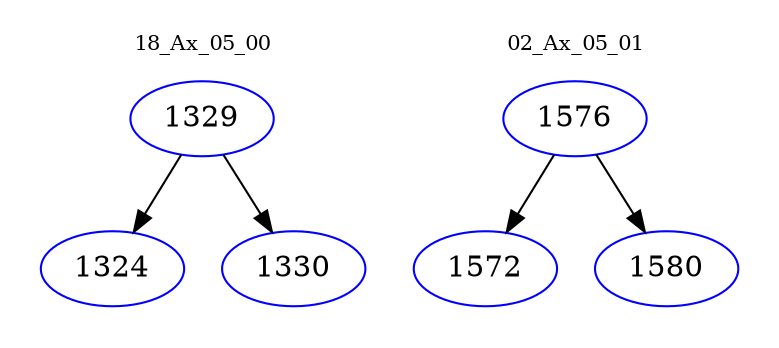 digraph{
subgraph cluster_0 {
color = white
label = "18_Ax_05_00";
fontsize=10;
T0_1329 [label="1329", color="blue"]
T0_1329 -> T0_1324 [color="black"]
T0_1324 [label="1324", color="blue"]
T0_1329 -> T0_1330 [color="black"]
T0_1330 [label="1330", color="blue"]
}
subgraph cluster_1 {
color = white
label = "02_Ax_05_01";
fontsize=10;
T1_1576 [label="1576", color="blue"]
T1_1576 -> T1_1572 [color="black"]
T1_1572 [label="1572", color="blue"]
T1_1576 -> T1_1580 [color="black"]
T1_1580 [label="1580", color="blue"]
}
}
